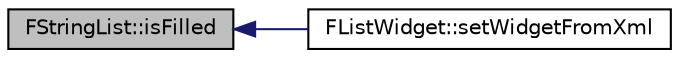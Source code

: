 digraph "FStringList::isFilled"
{
 // INTERACTIVE_SVG=YES
  edge [fontname="Helvetica",fontsize="10",labelfontname="Helvetica",labelfontsize="10"];
  node [fontname="Helvetica",fontsize="10",shape=record];
  rankdir="LR";
  Node24 [label="FStringList::isFilled",height=0.2,width=0.4,color="black", fillcolor="grey75", style="filled", fontcolor="black"];
  Node24 -> Node25 [dir="back",color="midnightblue",fontsize="10",style="solid",fontname="Helvetica"];
  Node25 [label="FListWidget::setWidgetFromXml",height=0.2,width=0.4,color="black", fillcolor="white", style="filled",URL="$class_f_list_widget.html#ac9bc1c75b6e519155a7af03ce7c4287a"];
}
